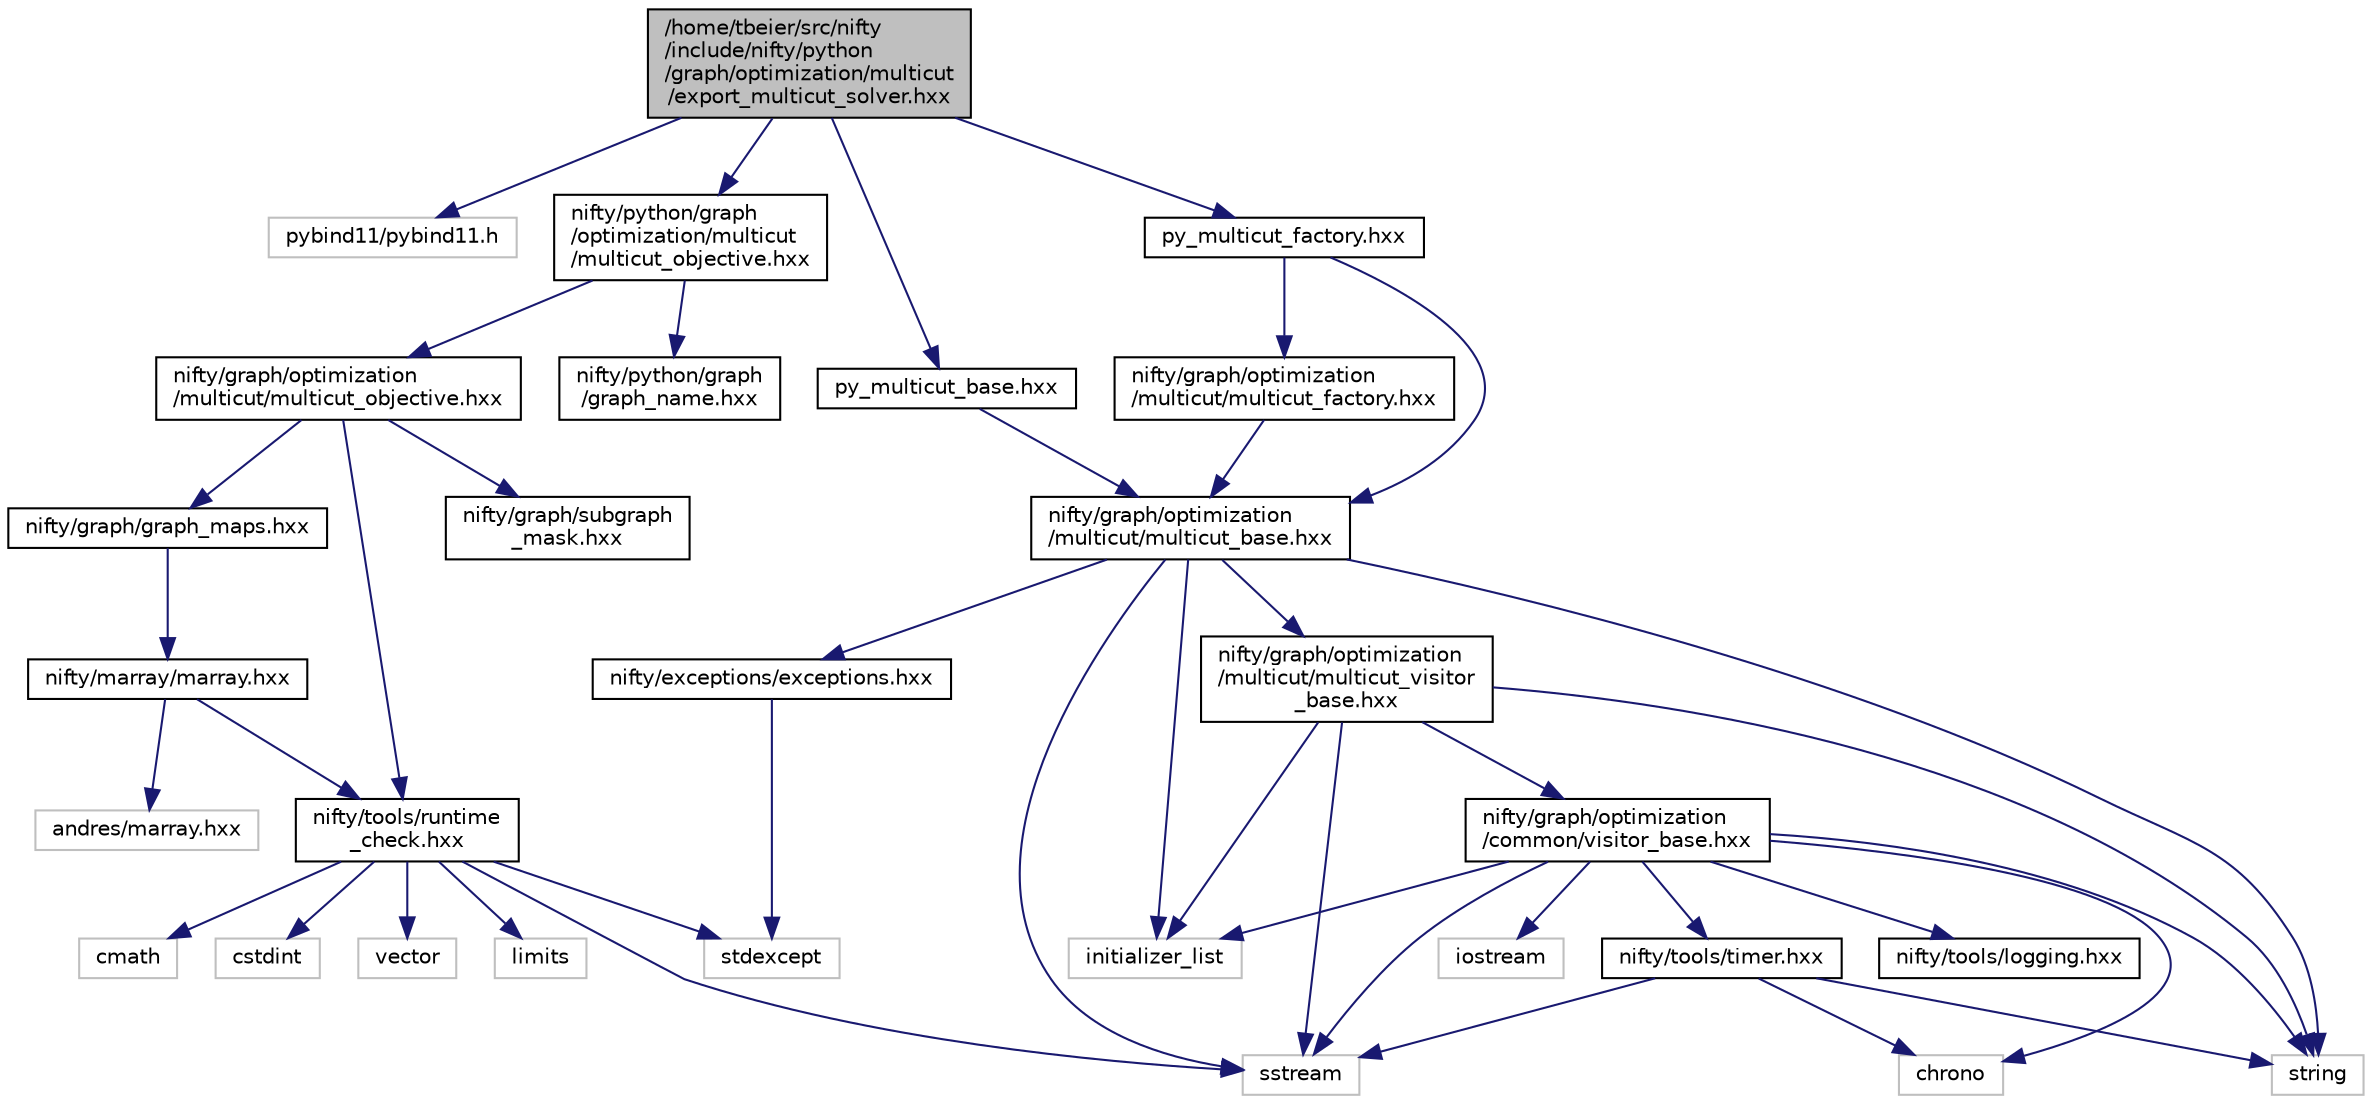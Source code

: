 digraph "/home/tbeier/src/nifty/include/nifty/python/graph/optimization/multicut/export_multicut_solver.hxx"
{
  edge [fontname="Helvetica",fontsize="10",labelfontname="Helvetica",labelfontsize="10"];
  node [fontname="Helvetica",fontsize="10",shape=record];
  Node1 [label="/home/tbeier/src/nifty\l/include/nifty/python\l/graph/optimization/multicut\l/export_multicut_solver.hxx",height=0.2,width=0.4,color="black", fillcolor="grey75", style="filled", fontcolor="black"];
  Node1 -> Node2 [color="midnightblue",fontsize="10",style="solid"];
  Node2 [label="pybind11/pybind11.h",height=0.2,width=0.4,color="grey75", fillcolor="white", style="filled"];
  Node1 -> Node3 [color="midnightblue",fontsize="10",style="solid"];
  Node3 [label="nifty/python/graph\l/optimization/multicut\l/multicut_objective.hxx",height=0.2,width=0.4,color="black", fillcolor="white", style="filled",URL="$python_2graph_2optimization_2multicut_2multicut__objective_8hxx.html"];
  Node3 -> Node4 [color="midnightblue",fontsize="10",style="solid"];
  Node4 [label="nifty/graph/optimization\l/multicut/multicut_objective.hxx",height=0.2,width=0.4,color="black", fillcolor="white", style="filled",URL="$graph_2optimization_2multicut_2multicut__objective_8hxx.html"];
  Node4 -> Node5 [color="midnightblue",fontsize="10",style="solid"];
  Node5 [label="nifty/tools/runtime\l_check.hxx",height=0.2,width=0.4,color="black", fillcolor="white", style="filled",URL="$runtime__check_8hxx.html"];
  Node5 -> Node6 [color="midnightblue",fontsize="10",style="solid"];
  Node6 [label="cstdint",height=0.2,width=0.4,color="grey75", fillcolor="white", style="filled"];
  Node5 -> Node7 [color="midnightblue",fontsize="10",style="solid"];
  Node7 [label="stdexcept",height=0.2,width=0.4,color="grey75", fillcolor="white", style="filled"];
  Node5 -> Node8 [color="midnightblue",fontsize="10",style="solid"];
  Node8 [label="sstream",height=0.2,width=0.4,color="grey75", fillcolor="white", style="filled"];
  Node5 -> Node9 [color="midnightblue",fontsize="10",style="solid"];
  Node9 [label="vector",height=0.2,width=0.4,color="grey75", fillcolor="white", style="filled"];
  Node5 -> Node10 [color="midnightblue",fontsize="10",style="solid"];
  Node10 [label="limits",height=0.2,width=0.4,color="grey75", fillcolor="white", style="filled"];
  Node5 -> Node11 [color="midnightblue",fontsize="10",style="solid"];
  Node11 [label="cmath",height=0.2,width=0.4,color="grey75", fillcolor="white", style="filled"];
  Node4 -> Node12 [color="midnightblue",fontsize="10",style="solid"];
  Node12 [label="nifty/graph/subgraph\l_mask.hxx",height=0.2,width=0.4,color="black", fillcolor="white", style="filled",URL="$subgraph__mask_8hxx.html"];
  Node4 -> Node13 [color="midnightblue",fontsize="10",style="solid"];
  Node13 [label="nifty/graph/graph_maps.hxx",height=0.2,width=0.4,color="black", fillcolor="white", style="filled",URL="$graph__maps_8hxx.html"];
  Node13 -> Node14 [color="midnightblue",fontsize="10",style="solid"];
  Node14 [label="nifty/marray/marray.hxx",height=0.2,width=0.4,color="black", fillcolor="white", style="filled",URL="$marray_8hxx.html"];
  Node14 -> Node15 [color="midnightblue",fontsize="10",style="solid"];
  Node15 [label="andres/marray.hxx",height=0.2,width=0.4,color="grey75", fillcolor="white", style="filled"];
  Node14 -> Node5 [color="midnightblue",fontsize="10",style="solid"];
  Node3 -> Node16 [color="midnightblue",fontsize="10",style="solid"];
  Node16 [label="nifty/python/graph\l/graph_name.hxx",height=0.2,width=0.4,color="black", fillcolor="white", style="filled",URL="$graph__name_8hxx.html"];
  Node1 -> Node17 [color="midnightblue",fontsize="10",style="solid"];
  Node17 [label="py_multicut_factory.hxx",height=0.2,width=0.4,color="black", fillcolor="white", style="filled",URL="$py__multicut__factory_8hxx.html"];
  Node17 -> Node18 [color="midnightblue",fontsize="10",style="solid"];
  Node18 [label="nifty/graph/optimization\l/multicut/multicut_base.hxx",height=0.2,width=0.4,color="black", fillcolor="white", style="filled",URL="$multicut__base_8hxx.html"];
  Node18 -> Node19 [color="midnightblue",fontsize="10",style="solid"];
  Node19 [label="string",height=0.2,width=0.4,color="grey75", fillcolor="white", style="filled"];
  Node18 -> Node20 [color="midnightblue",fontsize="10",style="solid"];
  Node20 [label="initializer_list",height=0.2,width=0.4,color="grey75", fillcolor="white", style="filled"];
  Node18 -> Node8 [color="midnightblue",fontsize="10",style="solid"];
  Node18 -> Node21 [color="midnightblue",fontsize="10",style="solid"];
  Node21 [label="nifty/exceptions/exceptions.hxx",height=0.2,width=0.4,color="black", fillcolor="white", style="filled",URL="$exceptions_8hxx.html"];
  Node21 -> Node7 [color="midnightblue",fontsize="10",style="solid"];
  Node18 -> Node22 [color="midnightblue",fontsize="10",style="solid"];
  Node22 [label="nifty/graph/optimization\l/multicut/multicut_visitor\l_base.hxx",height=0.2,width=0.4,color="black", fillcolor="white", style="filled",URL="$multicut__visitor__base_8hxx.html"];
  Node22 -> Node19 [color="midnightblue",fontsize="10",style="solid"];
  Node22 -> Node20 [color="midnightblue",fontsize="10",style="solid"];
  Node22 -> Node8 [color="midnightblue",fontsize="10",style="solid"];
  Node22 -> Node23 [color="midnightblue",fontsize="10",style="solid"];
  Node23 [label="nifty/graph/optimization\l/common/visitor_base.hxx",height=0.2,width=0.4,color="black", fillcolor="white", style="filled",URL="$visitor__base_8hxx.html"];
  Node23 -> Node19 [color="midnightblue",fontsize="10",style="solid"];
  Node23 -> Node20 [color="midnightblue",fontsize="10",style="solid"];
  Node23 -> Node8 [color="midnightblue",fontsize="10",style="solid"];
  Node23 -> Node24 [color="midnightblue",fontsize="10",style="solid"];
  Node24 [label="iostream",height=0.2,width=0.4,color="grey75", fillcolor="white", style="filled"];
  Node23 -> Node25 [color="midnightblue",fontsize="10",style="solid"];
  Node25 [label="chrono",height=0.2,width=0.4,color="grey75", fillcolor="white", style="filled"];
  Node23 -> Node26 [color="midnightblue",fontsize="10",style="solid"];
  Node26 [label="nifty/tools/timer.hxx",height=0.2,width=0.4,color="black", fillcolor="white", style="filled",URL="$timer_8hxx.html"];
  Node26 -> Node8 [color="midnightblue",fontsize="10",style="solid"];
  Node26 -> Node25 [color="midnightblue",fontsize="10",style="solid"];
  Node26 -> Node19 [color="midnightblue",fontsize="10",style="solid"];
  Node23 -> Node27 [color="midnightblue",fontsize="10",style="solid"];
  Node27 [label="nifty/tools/logging.hxx",height=0.2,width=0.4,color="black", fillcolor="white", style="filled",URL="$logging_8hxx.html"];
  Node17 -> Node28 [color="midnightblue",fontsize="10",style="solid"];
  Node28 [label="nifty/graph/optimization\l/multicut/multicut_factory.hxx",height=0.2,width=0.4,color="black", fillcolor="white", style="filled",URL="$multicut__factory_8hxx.html"];
  Node28 -> Node18 [color="midnightblue",fontsize="10",style="solid"];
  Node1 -> Node29 [color="midnightblue",fontsize="10",style="solid"];
  Node29 [label="py_multicut_base.hxx",height=0.2,width=0.4,color="black", fillcolor="white", style="filled",URL="$py__multicut__base_8hxx.html"];
  Node29 -> Node18 [color="midnightblue",fontsize="10",style="solid"];
}
